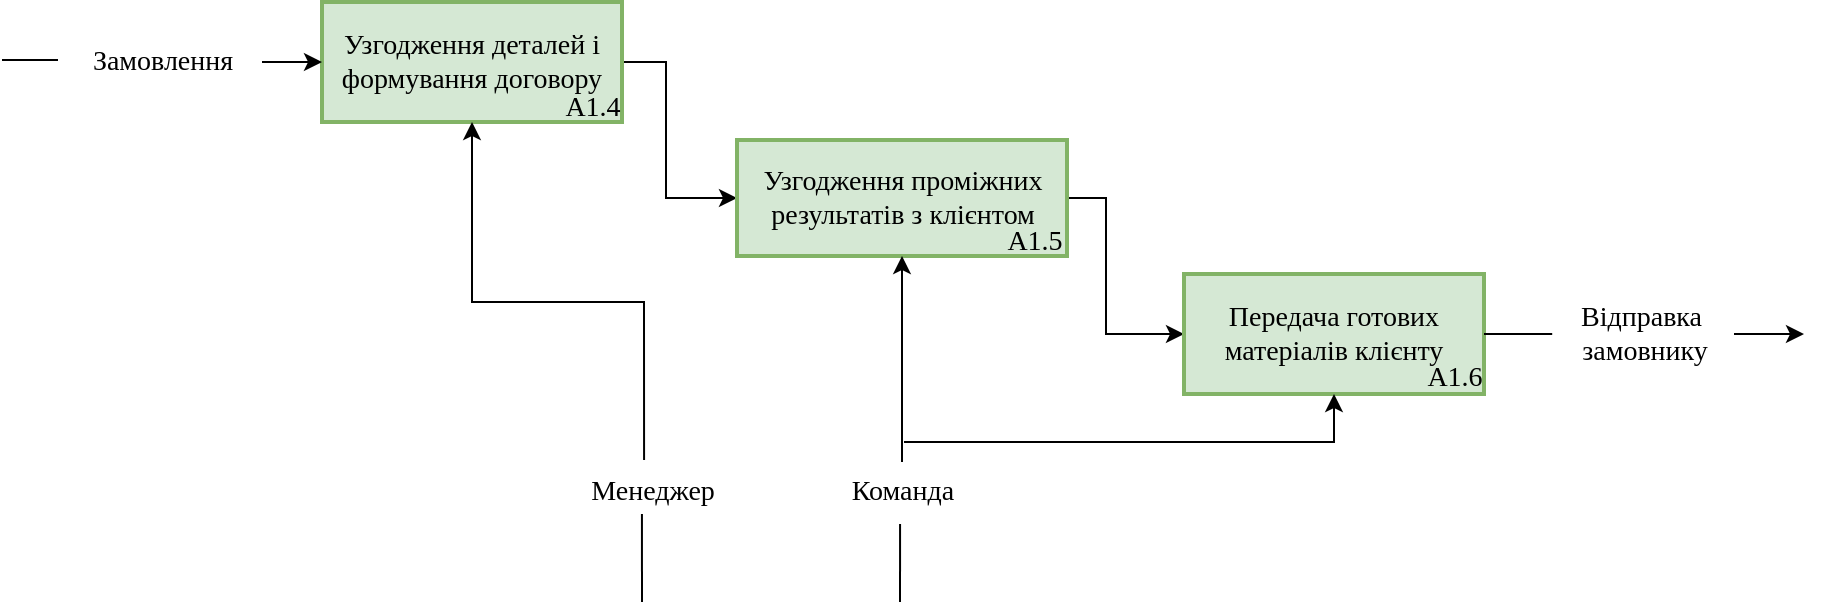 <mxfile version="25.0.3">
  <diagram name="Страница — 1" id="i3X8cp680U3Xau9xNnNO">
    <mxGraphModel dx="1391" dy="753" grid="1" gridSize="10" guides="1" tooltips="1" connect="1" arrows="1" fold="1" page="1" pageScale="1" pageWidth="827" pageHeight="1169" math="0" shadow="0">
      <root>
        <mxCell id="0" />
        <mxCell id="1" parent="0" />
        <mxCell id="SPV3-TDqFG6wdVv40AAE-28" style="edgeStyle=orthogonalEdgeStyle;rounded=0;orthogonalLoop=1;jettySize=auto;html=1;exitX=1;exitY=0.5;exitDx=0;exitDy=0;entryX=0;entryY=0.5;entryDx=0;entryDy=0;" parent="1" source="SPV3-TDqFG6wdVv40AAE-20" target="SPV3-TDqFG6wdVv40AAE-26" edge="1">
          <mxGeometry relative="1" as="geometry">
            <mxPoint x="341" y="270" as="targetPoint" />
            <Array as="points">
              <mxPoint x="342" y="200" />
              <mxPoint x="342" y="268" />
            </Array>
          </mxGeometry>
        </mxCell>
        <mxCell id="SPV3-TDqFG6wdVv40AAE-20" value="Узгодження деталей і формування договору" style="rounded=0;whiteSpace=wrap;html=1;fontSize=14;fillColor=#d5e8d4;strokeColor=#82b366;strokeWidth=2;fontFamily=Georgia;" parent="1" vertex="1">
          <mxGeometry x="170" y="170" width="150" height="60" as="geometry" />
        </mxCell>
        <mxCell id="SPV3-TDqFG6wdVv40AAE-21" value="" style="endArrow=classic;html=1;rounded=0;entryX=0;entryY=0.5;entryDx=0;entryDy=0;" parent="1" source="SPV3-TDqFG6wdVv40AAE-22" target="SPV3-TDqFG6wdVv40AAE-20" edge="1">
          <mxGeometry width="50" height="50" relative="1" as="geometry">
            <mxPoint x="70" y="199.5" as="sourcePoint" />
            <mxPoint x="140" y="199.5" as="targetPoint" />
          </mxGeometry>
        </mxCell>
        <mxCell id="SPV3-TDqFG6wdVv40AAE-22" value="Замовлення" style="text;html=1;align=center;verticalAlign=middle;resizable=0;points=[];autosize=1;strokeColor=none;fillColor=none;fontSize=14;fontFamily=Georgia;" parent="1" vertex="1">
          <mxGeometry x="40" y="185" width="100" height="30" as="geometry" />
        </mxCell>
        <mxCell id="SPV3-TDqFG6wdVv40AAE-24" value="" style="endArrow=none;html=1;rounded=0;entryX=-0.02;entryY=0.467;entryDx=0;entryDy=0;entryPerimeter=0;" parent="1" target="SPV3-TDqFG6wdVv40AAE-22" edge="1">
          <mxGeometry width="50" height="50" relative="1" as="geometry">
            <mxPoint x="10" y="199" as="sourcePoint" />
            <mxPoint y="199.5" as="targetPoint" />
          </mxGeometry>
        </mxCell>
        <mxCell id="SPV3-TDqFG6wdVv40AAE-25" value="А1.4" style="text;html=1;align=center;verticalAlign=middle;resizable=0;points=[];autosize=1;strokeColor=none;fillColor=none;fontFamily=Georgia;fontSize=14;" parent="1" vertex="1">
          <mxGeometry x="280" y="208" width="50" height="30" as="geometry" />
        </mxCell>
        <mxCell id="SPV3-TDqFG6wdVv40AAE-31" style="edgeStyle=orthogonalEdgeStyle;rounded=0;orthogonalLoop=1;jettySize=auto;html=1;exitX=1;exitY=0.5;exitDx=0;exitDy=0;entryX=0;entryY=0.5;entryDx=0;entryDy=0;" parent="1" source="SPV3-TDqFG6wdVv40AAE-26" target="SPV3-TDqFG6wdVv40AAE-29" edge="1">
          <mxGeometry relative="1" as="geometry">
            <mxPoint x="561" y="340" as="targetPoint" />
            <Array as="points">
              <mxPoint x="562" y="268" />
              <mxPoint x="562" y="336" />
            </Array>
          </mxGeometry>
        </mxCell>
        <mxCell id="SPV3-TDqFG6wdVv40AAE-26" value="Узгодження проміжних результатів з клієнтом" style="rounded=0;whiteSpace=wrap;html=1;fontSize=14;fillColor=#d5e8d4;strokeColor=#82b366;strokeWidth=2;fontFamily=Georgia;align=center;" parent="1" vertex="1">
          <mxGeometry x="377.5" y="239" width="165" height="58" as="geometry" />
        </mxCell>
        <mxCell id="SPV3-TDqFG6wdVv40AAE-27" value="А1.5" style="text;html=1;align=center;verticalAlign=middle;resizable=0;points=[];autosize=1;strokeColor=none;fillColor=none;fontFamily=Georgia;fontSize=14;" parent="1" vertex="1">
          <mxGeometry x="501" y="275" width="50" height="30" as="geometry" />
        </mxCell>
        <mxCell id="SPV3-TDqFG6wdVv40AAE-46" style="edgeStyle=orthogonalEdgeStyle;rounded=0;orthogonalLoop=1;jettySize=auto;html=1;exitX=1;exitY=0.5;exitDx=0;exitDy=0;" parent="1" source="SPV3-TDqFG6wdVv40AAE-47" edge="1">
          <mxGeometry relative="1" as="geometry">
            <mxPoint x="911" y="336" as="targetPoint" />
          </mxGeometry>
        </mxCell>
        <mxCell id="SPV3-TDqFG6wdVv40AAE-29" value="Передача готових матеріалів клієнту" style="rounded=0;whiteSpace=wrap;html=1;fontSize=14;fillColor=#d5e8d4;strokeColor=#82b366;strokeWidth=2;fontFamily=Georgia;" parent="1" vertex="1">
          <mxGeometry x="601" y="306" width="150" height="60" as="geometry" />
        </mxCell>
        <mxCell id="SPV3-TDqFG6wdVv40AAE-33" value="А1.6" style="text;html=1;align=center;verticalAlign=middle;resizable=0;points=[];autosize=1;strokeColor=none;fillColor=none;fontFamily=Georgia;fontSize=14;" parent="1" vertex="1">
          <mxGeometry x="711" y="343" width="50" height="30" as="geometry" />
        </mxCell>
        <mxCell id="SPV3-TDqFG6wdVv40AAE-39" value="Менеджер" style="text;html=1;align=center;verticalAlign=middle;resizable=0;points=[];autosize=1;strokeColor=none;fillColor=none;fontFamily=Georgia;fontSize=14;" parent="1" vertex="1">
          <mxGeometry x="290" y="400" width="90" height="30" as="geometry" />
        </mxCell>
        <mxCell id="SPV3-TDqFG6wdVv40AAE-42" value="" style="endArrow=classic;html=1;rounded=0;entryX=0.5;entryY=1;entryDx=0;entryDy=0;exitX=0.456;exitY=-0.033;exitDx=0;exitDy=0;exitPerimeter=0;" parent="1" source="SPV3-TDqFG6wdVv40AAE-39" target="SPV3-TDqFG6wdVv40AAE-20" edge="1">
          <mxGeometry width="50" height="50" relative="1" as="geometry">
            <mxPoint x="331" y="370" as="sourcePoint" />
            <mxPoint x="231" y="340" as="targetPoint" />
            <Array as="points">
              <mxPoint x="331" y="320" />
              <mxPoint x="245" y="320" />
            </Array>
          </mxGeometry>
        </mxCell>
        <mxCell id="SPV3-TDqFG6wdVv40AAE-45" value="" style="endArrow=none;html=1;rounded=0;entryX=0.444;entryY=0.867;entryDx=0;entryDy=0;entryPerimeter=0;" parent="1" target="SPV3-TDqFG6wdVv40AAE-39" edge="1">
          <mxGeometry width="50" height="50" relative="1" as="geometry">
            <mxPoint x="330" y="470" as="sourcePoint" />
            <mxPoint x="330" y="460" as="targetPoint" />
          </mxGeometry>
        </mxCell>
        <mxCell id="SPV3-TDqFG6wdVv40AAE-47" value="Відправка&amp;nbsp;&lt;div&gt;замовнику&lt;/div&gt;" style="text;html=1;align=center;verticalAlign=middle;resizable=0;points=[];autosize=1;strokeColor=none;fillColor=none;fontSize=14;fontFamily=Georgia;" parent="1" vertex="1">
          <mxGeometry x="786" y="311" width="90" height="50" as="geometry" />
        </mxCell>
        <mxCell id="SPV3-TDqFG6wdVv40AAE-49" value="" style="endArrow=none;html=1;rounded=0;exitX=1;exitY=0.5;exitDx=0;exitDy=0;entryX=-0.01;entryY=0.5;entryDx=0;entryDy=0;entryPerimeter=0;" parent="1" source="SPV3-TDqFG6wdVv40AAE-29" target="SPV3-TDqFG6wdVv40AAE-47" edge="1">
          <mxGeometry width="50" height="50" relative="1" as="geometry">
            <mxPoint x="781" y="335.51" as="sourcePoint" />
            <mxPoint x="849" y="335.5" as="targetPoint" />
          </mxGeometry>
        </mxCell>
        <mxCell id="SPV3-TDqFG6wdVv40AAE-51" value="" style="endArrow=classic;html=1;rounded=0;entryX=0.5;entryY=1;entryDx=0;entryDy=0;" parent="1" source="SPV3-TDqFG6wdVv40AAE-40" target="SPV3-TDqFG6wdVv40AAE-26" edge="1">
          <mxGeometry width="50" height="50" relative="1" as="geometry">
            <mxPoint x="460" y="470" as="sourcePoint" />
            <mxPoint x="503" y="420" as="targetPoint" />
          </mxGeometry>
        </mxCell>
        <mxCell id="SPV3-TDqFG6wdVv40AAE-40" value="Команда" style="text;html=1;align=center;verticalAlign=middle;resizable=0;points=[];autosize=1;strokeColor=none;fillColor=none;fontFamily=Georgia;fontSize=14;" parent="1" vertex="1">
          <mxGeometry x="420" y="400" width="80" height="30" as="geometry" />
        </mxCell>
        <mxCell id="SPV3-TDqFG6wdVv40AAE-53" value="" style="endArrow=none;html=1;rounded=0;entryX=0.488;entryY=1.033;entryDx=0;entryDy=0;entryPerimeter=0;" parent="1" target="SPV3-TDqFG6wdVv40AAE-40" edge="1">
          <mxGeometry width="50" height="50" relative="1" as="geometry">
            <mxPoint x="459" y="470" as="sourcePoint" />
            <mxPoint x="459.5" y="430" as="targetPoint" />
          </mxGeometry>
        </mxCell>
        <mxCell id="SPV3-TDqFG6wdVv40AAE-56" value="" style="endArrow=classic;html=1;rounded=0;entryX=0.5;entryY=1;entryDx=0;entryDy=0;" parent="1" target="SPV3-TDqFG6wdVv40AAE-29" edge="1">
          <mxGeometry width="50" height="50" relative="1" as="geometry">
            <mxPoint x="461" y="390" as="sourcePoint" />
            <mxPoint x="711" y="390" as="targetPoint" />
            <Array as="points">
              <mxPoint x="676" y="390" />
            </Array>
          </mxGeometry>
        </mxCell>
      </root>
    </mxGraphModel>
  </diagram>
</mxfile>
